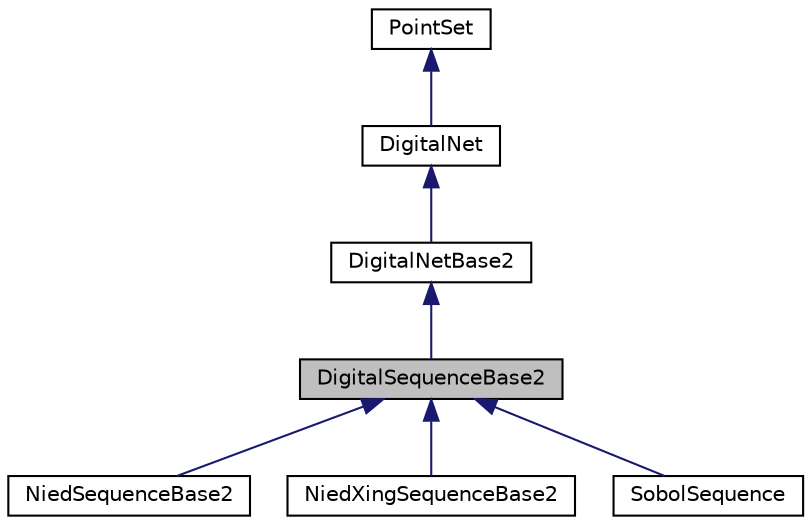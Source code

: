 digraph "DigitalSequenceBase2"
{
 // INTERACTIVE_SVG=YES
  bgcolor="transparent";
  edge [fontname="Helvetica",fontsize="10",labelfontname="Helvetica",labelfontsize="10"];
  node [fontname="Helvetica",fontsize="10",shape=record];
  Node0 [label="DigitalSequenceBase2",height=0.2,width=0.4,color="black", fillcolor="grey75", style="filled", fontcolor="black"];
  Node1 -> Node0 [dir="back",color="midnightblue",fontsize="10",style="solid",fontname="Helvetica"];
  Node1 [label="DigitalNetBase2",height=0.2,width=0.4,color="black",URL="$classumontreal_1_1ssj_1_1hups_1_1DigitalNetBase2.html",tooltip="A special case of DigitalNet for the base . "];
  Node2 -> Node1 [dir="back",color="midnightblue",fontsize="10",style="solid",fontname="Helvetica"];
  Node2 [label="DigitalNet",height=0.2,width=0.4,color="black",URL="$classumontreal_1_1ssj_1_1hups_1_1DigitalNet.html",tooltip="This class provides the basic structures for storing and manipulating linear digital nets in base ..."];
  Node3 -> Node2 [dir="back",color="midnightblue",fontsize="10",style="solid",fontname="Helvetica"];
  Node3 [label="PointSet",height=0.2,width=0.4,color="black",URL="$classumontreal_1_1ssj_1_1hups_1_1PointSet.html",tooltip="This abstract class defines the basic methods for accessing and manipulating point sets..."];
  Node0 -> Node4 [dir="back",color="midnightblue",fontsize="10",style="solid",fontname="Helvetica"];
  Node4 [label="NiedSequenceBase2",height=0.2,width=0.4,color="black",URL="$classumontreal_1_1ssj_1_1hups_1_1NiedSequenceBase2.html",tooltip="This class implements digital sequences constructed from the Niederreiter sequence in base 2..."];
  Node0 -> Node5 [dir="back",color="midnightblue",fontsize="10",style="solid",fontname="Helvetica"];
  Node5 [label="NiedXingSequenceBase2",height=0.2,width=0.4,color="black",URL="$classumontreal_1_1ssj_1_1hups_1_1NiedXingSequenceBase2.html",tooltip="This class implements digital sequences based on the Niederreiter-Xing sequence in base 2..."];
  Node0 -> Node6 [dir="back",color="midnightblue",fontsize="10",style="solid",fontname="Helvetica"];
  Node6 [label="SobolSequence",height=0.2,width=0.4,color="black",URL="$classumontreal_1_1ssj_1_1hups_1_1SobolSequence.html",tooltip="This class implements digital nets or digital sequences in base 2 formed by the first  points of a So..."];
}
